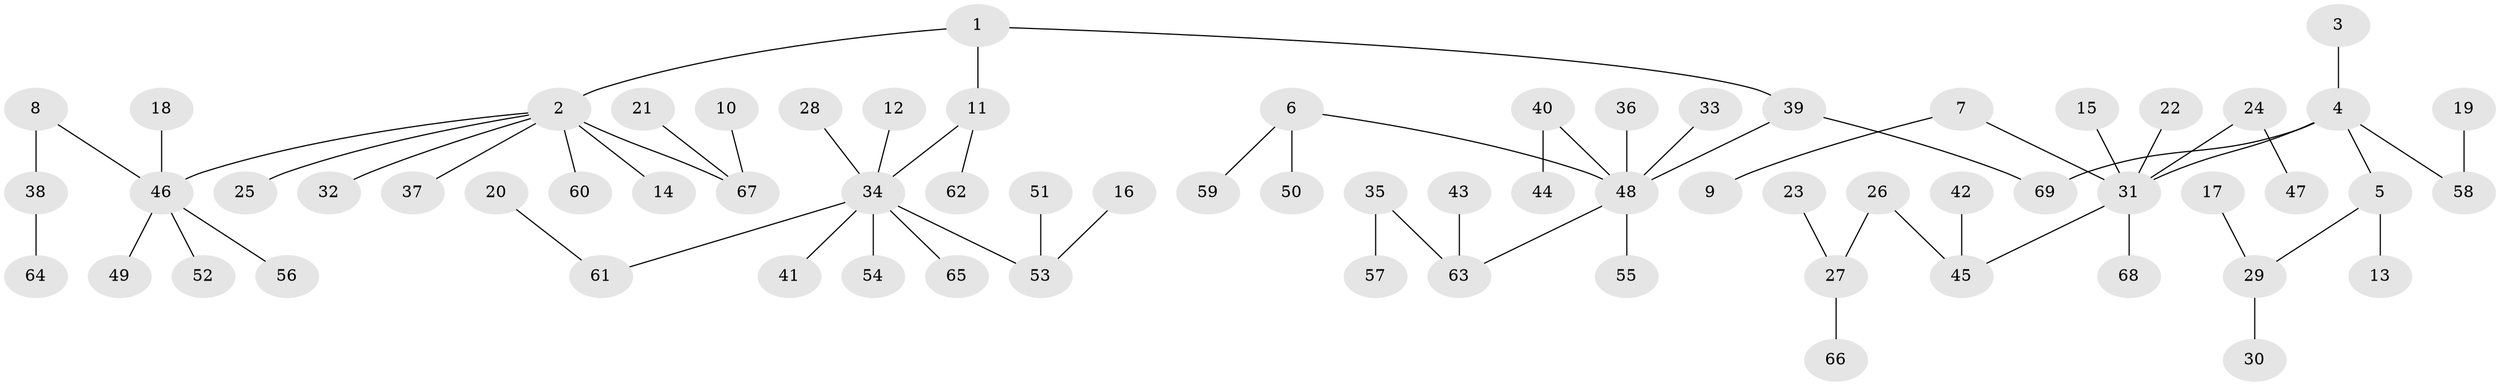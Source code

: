 // original degree distribution, {5: 0.036231884057971016, 3: 0.11594202898550725, 4: 0.06521739130434782, 6: 0.014492753623188406, 1: 0.5072463768115942, 8: 0.007246376811594203, 2: 0.2463768115942029, 7: 0.007246376811594203}
// Generated by graph-tools (version 1.1) at 2025/50/03/09/25 03:50:21]
// undirected, 69 vertices, 68 edges
graph export_dot {
graph [start="1"]
  node [color=gray90,style=filled];
  1;
  2;
  3;
  4;
  5;
  6;
  7;
  8;
  9;
  10;
  11;
  12;
  13;
  14;
  15;
  16;
  17;
  18;
  19;
  20;
  21;
  22;
  23;
  24;
  25;
  26;
  27;
  28;
  29;
  30;
  31;
  32;
  33;
  34;
  35;
  36;
  37;
  38;
  39;
  40;
  41;
  42;
  43;
  44;
  45;
  46;
  47;
  48;
  49;
  50;
  51;
  52;
  53;
  54;
  55;
  56;
  57;
  58;
  59;
  60;
  61;
  62;
  63;
  64;
  65;
  66;
  67;
  68;
  69;
  1 -- 2 [weight=1.0];
  1 -- 11 [weight=1.0];
  1 -- 39 [weight=1.0];
  2 -- 14 [weight=1.0];
  2 -- 25 [weight=1.0];
  2 -- 32 [weight=1.0];
  2 -- 37 [weight=1.0];
  2 -- 46 [weight=1.0];
  2 -- 60 [weight=1.0];
  2 -- 67 [weight=1.0];
  3 -- 4 [weight=1.0];
  4 -- 5 [weight=1.0];
  4 -- 31 [weight=1.0];
  4 -- 58 [weight=1.0];
  4 -- 69 [weight=1.0];
  5 -- 13 [weight=1.0];
  5 -- 29 [weight=1.0];
  6 -- 48 [weight=1.0];
  6 -- 50 [weight=1.0];
  6 -- 59 [weight=1.0];
  7 -- 9 [weight=1.0];
  7 -- 31 [weight=1.0];
  8 -- 38 [weight=1.0];
  8 -- 46 [weight=1.0];
  10 -- 67 [weight=1.0];
  11 -- 34 [weight=1.0];
  11 -- 62 [weight=1.0];
  12 -- 34 [weight=1.0];
  15 -- 31 [weight=1.0];
  16 -- 53 [weight=1.0];
  17 -- 29 [weight=1.0];
  18 -- 46 [weight=1.0];
  19 -- 58 [weight=1.0];
  20 -- 61 [weight=1.0];
  21 -- 67 [weight=1.0];
  22 -- 31 [weight=1.0];
  23 -- 27 [weight=1.0];
  24 -- 31 [weight=1.0];
  24 -- 47 [weight=1.0];
  26 -- 27 [weight=1.0];
  26 -- 45 [weight=1.0];
  27 -- 66 [weight=1.0];
  28 -- 34 [weight=1.0];
  29 -- 30 [weight=1.0];
  31 -- 45 [weight=1.0];
  31 -- 68 [weight=1.0];
  33 -- 48 [weight=1.0];
  34 -- 41 [weight=1.0];
  34 -- 53 [weight=1.0];
  34 -- 54 [weight=1.0];
  34 -- 61 [weight=1.0];
  34 -- 65 [weight=1.0];
  35 -- 57 [weight=1.0];
  35 -- 63 [weight=1.0];
  36 -- 48 [weight=1.0];
  38 -- 64 [weight=1.0];
  39 -- 48 [weight=1.0];
  39 -- 69 [weight=1.0];
  40 -- 44 [weight=1.0];
  40 -- 48 [weight=1.0];
  42 -- 45 [weight=1.0];
  43 -- 63 [weight=1.0];
  46 -- 49 [weight=1.0];
  46 -- 52 [weight=1.0];
  46 -- 56 [weight=1.0];
  48 -- 55 [weight=1.0];
  48 -- 63 [weight=1.0];
  51 -- 53 [weight=1.0];
}
